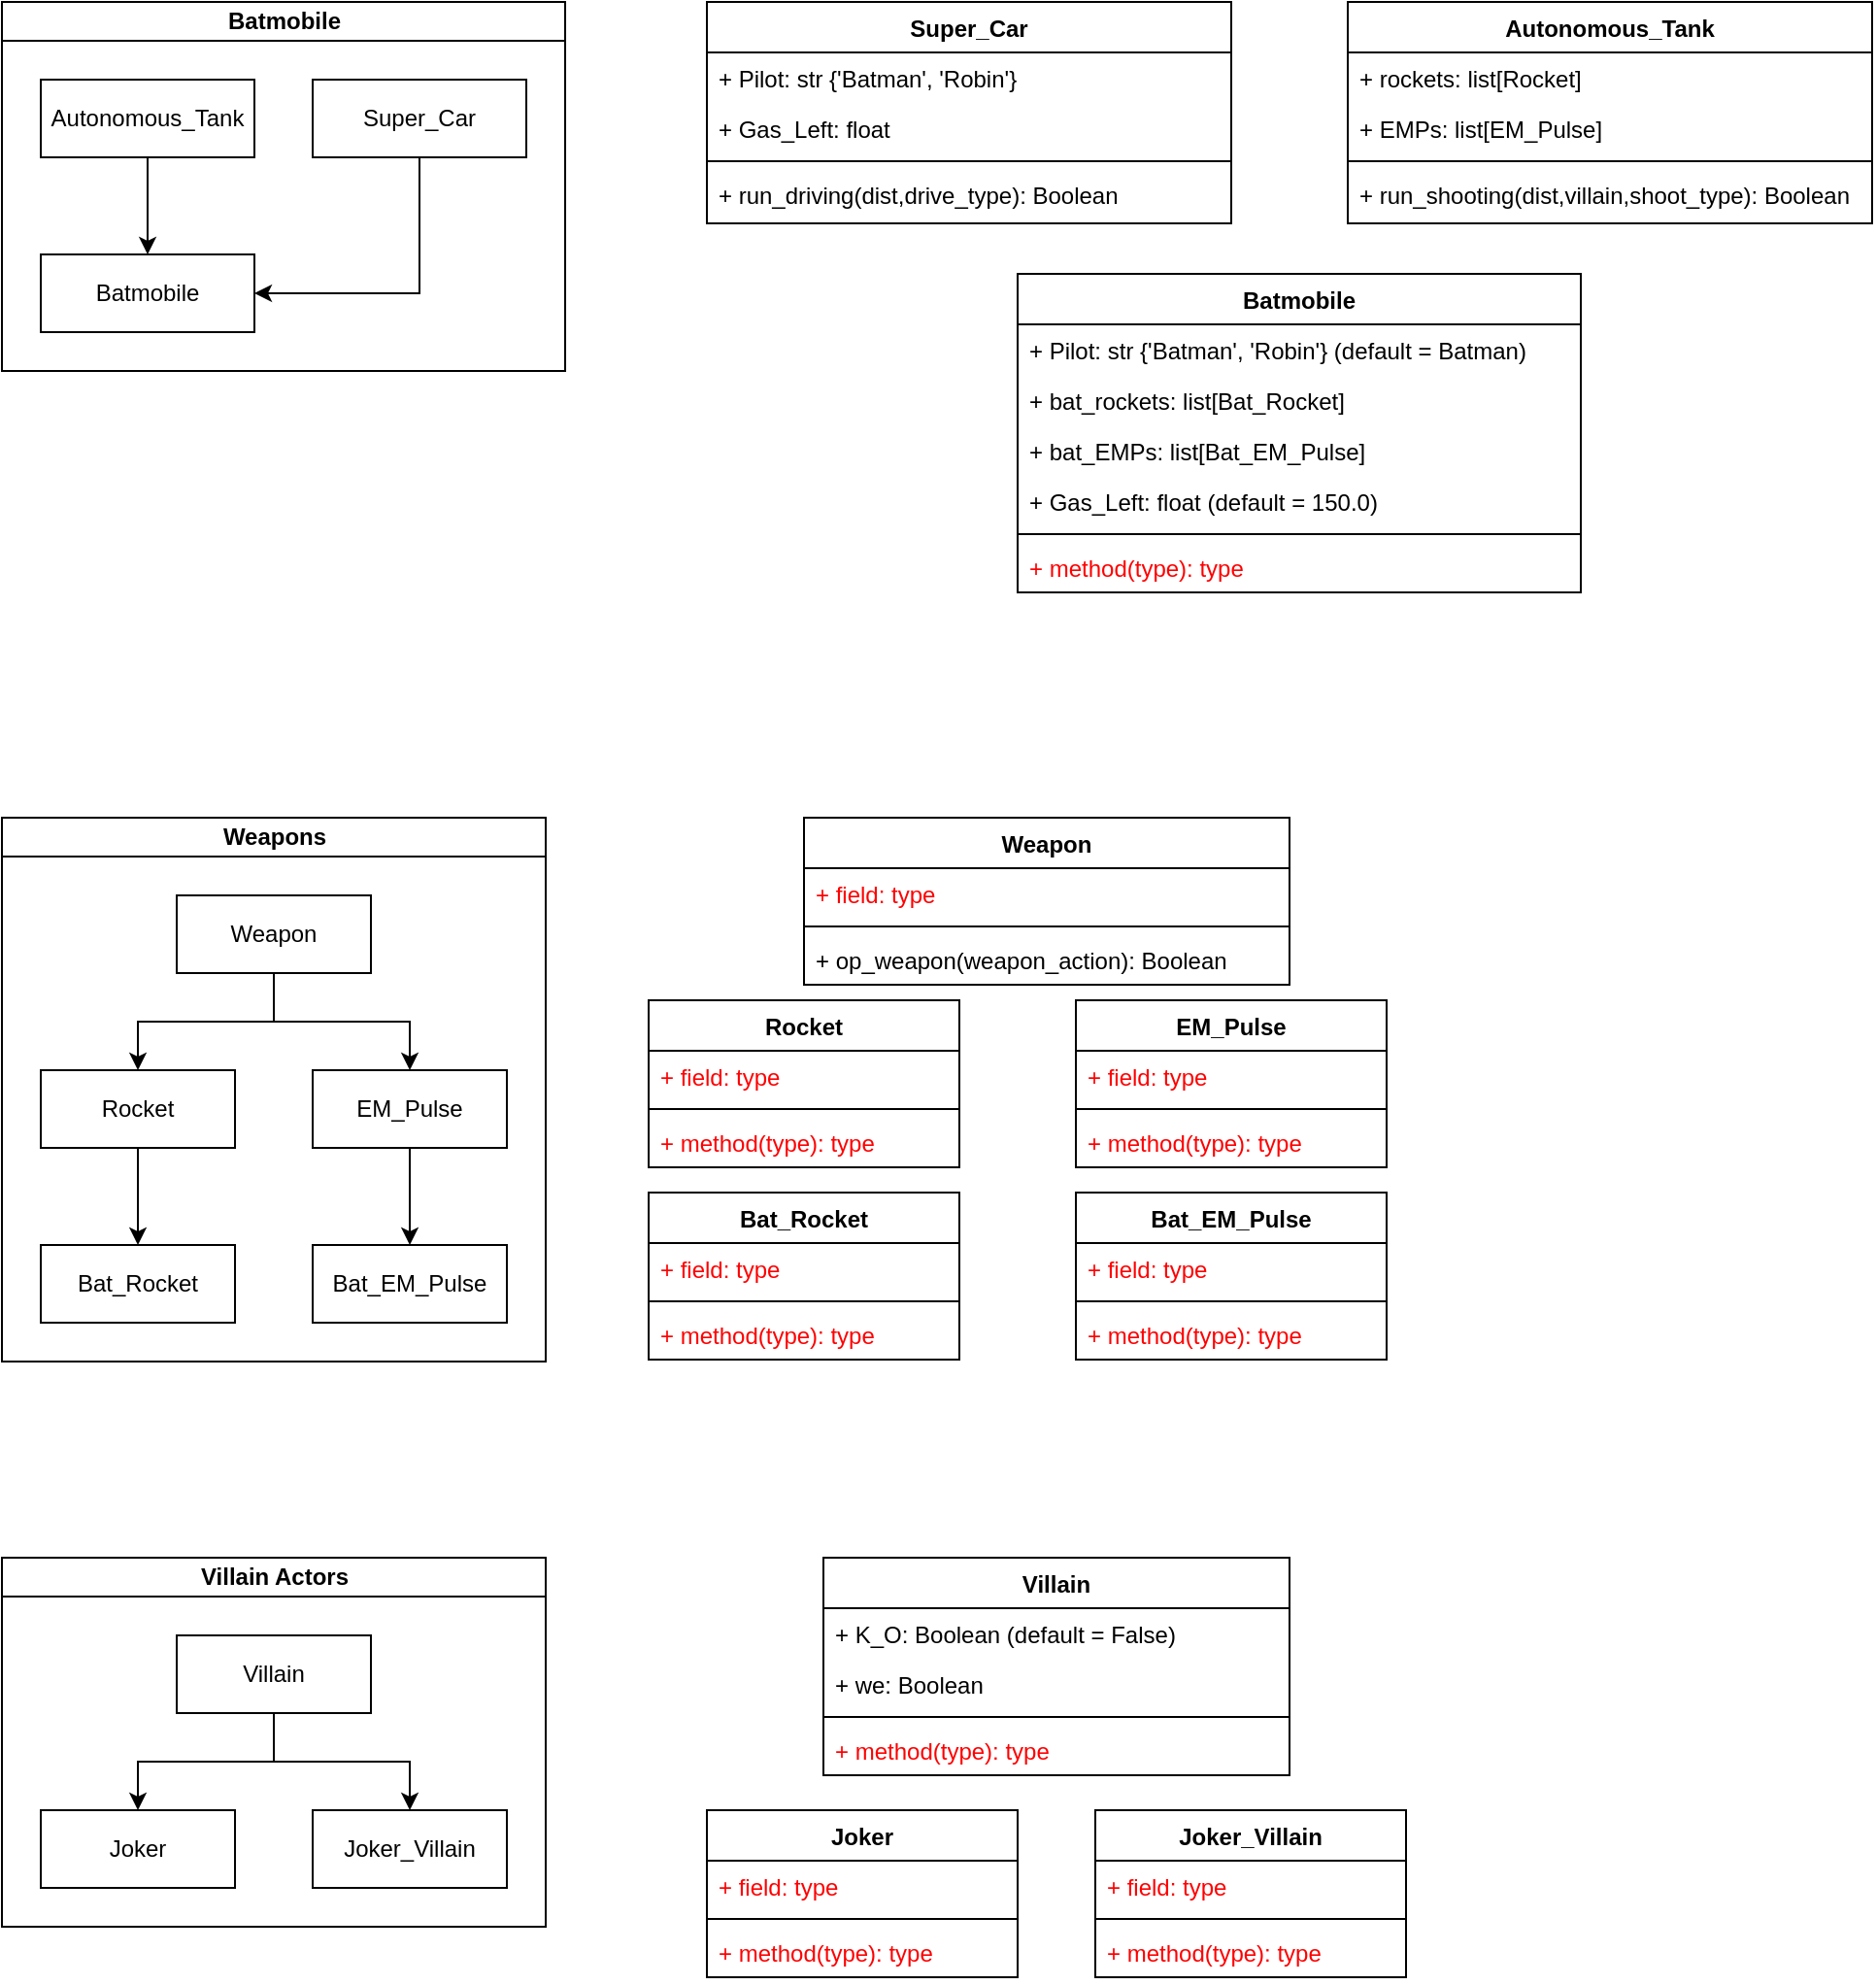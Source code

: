 <mxfile version="13.7.9" type="device"><diagram id="ue3TGciQK1r15YZxMYVg" name="Page-1"><mxGraphModel dx="1671" dy="1147" grid="1" gridSize="10" guides="1" tooltips="1" connect="1" arrows="1" fold="1" page="1" pageScale="1" pageWidth="1169" pageHeight="827" math="0" shadow="0"><root><mxCell id="0"/><mxCell id="1" parent="0"/><mxCell id="WSijbBNQdoImx1uwd8uo-1" value="Villain Actors" style="swimlane;html=1;startSize=20;horizontal=1;childLayout=treeLayout;horizontalTree=0;resizable=0;containerType=tree;" parent="1" vertex="1"><mxGeometry x="37.01" y="861" width="280" height="190" as="geometry"/></mxCell><mxCell id="WSijbBNQdoImx1uwd8uo-2" value="Villain" style="whiteSpace=wrap;html=1;" parent="WSijbBNQdoImx1uwd8uo-1" vertex="1"><mxGeometry x="90" y="40" width="100" height="40" as="geometry"/></mxCell><mxCell id="WSijbBNQdoImx1uwd8uo-3" value="Joker" style="whiteSpace=wrap;html=1;" parent="WSijbBNQdoImx1uwd8uo-1" vertex="1"><mxGeometry x="20" y="130" width="100" height="40" as="geometry"/></mxCell><mxCell id="WSijbBNQdoImx1uwd8uo-4" value="" style="edgeStyle=elbowEdgeStyle;elbow=vertical;html=1;rounded=0;" parent="WSijbBNQdoImx1uwd8uo-1" source="WSijbBNQdoImx1uwd8uo-2" target="WSijbBNQdoImx1uwd8uo-3" edge="1"><mxGeometry relative="1" as="geometry"/></mxCell><mxCell id="WSijbBNQdoImx1uwd8uo-5" value="Joker_Villain" style="whiteSpace=wrap;html=1;" parent="WSijbBNQdoImx1uwd8uo-1" vertex="1"><mxGeometry x="160" y="130" width="100" height="40" as="geometry"/></mxCell><mxCell id="WSijbBNQdoImx1uwd8uo-6" value="" style="edgeStyle=elbowEdgeStyle;elbow=vertical;html=1;rounded=0;" parent="WSijbBNQdoImx1uwd8uo-1" source="WSijbBNQdoImx1uwd8uo-2" target="WSijbBNQdoImx1uwd8uo-5" edge="1"><mxGeometry relative="1" as="geometry"/></mxCell><mxCell id="WSijbBNQdoImx1uwd8uo-7" value="Weapons" style="swimlane;html=1;startSize=20;horizontal=1;childLayout=treeLayout;horizontalTree=0;resizable=0;containerType=tree;" parent="1" vertex="1"><mxGeometry x="37.01" y="480" width="280" height="280" as="geometry"/></mxCell><mxCell id="WSijbBNQdoImx1uwd8uo-8" value="Weapon" style="whiteSpace=wrap;html=1;" parent="WSijbBNQdoImx1uwd8uo-7" vertex="1"><mxGeometry x="90" y="40" width="100" height="40" as="geometry"/></mxCell><mxCell id="ku6yY0L1R4g43gwj--dk-45" style="edgeStyle=orthogonalEdgeStyle;rounded=0;orthogonalLoop=1;jettySize=auto;html=1;exitX=0.5;exitY=1;exitDx=0;exitDy=0;entryX=0.5;entryY=0;entryDx=0;entryDy=0;" parent="WSijbBNQdoImx1uwd8uo-7" source="WSijbBNQdoImx1uwd8uo-9" target="ku6yY0L1R4g43gwj--dk-44" edge="1"><mxGeometry relative="1" as="geometry"/></mxCell><mxCell id="WSijbBNQdoImx1uwd8uo-9" value="Rocket" style="whiteSpace=wrap;html=1;" parent="WSijbBNQdoImx1uwd8uo-7" vertex="1"><mxGeometry x="20" y="130" width="100" height="40" as="geometry"/></mxCell><mxCell id="WSijbBNQdoImx1uwd8uo-10" value="" style="edgeStyle=elbowEdgeStyle;elbow=vertical;html=1;rounded=0;" parent="WSijbBNQdoImx1uwd8uo-7" source="WSijbBNQdoImx1uwd8uo-8" target="WSijbBNQdoImx1uwd8uo-9" edge="1"><mxGeometry relative="1" as="geometry"/></mxCell><mxCell id="ku6yY0L1R4g43gwj--dk-41" style="edgeStyle=orthogonalEdgeStyle;rounded=0;orthogonalLoop=1;jettySize=auto;html=1;exitX=0.5;exitY=1;exitDx=0;exitDy=0;" parent="WSijbBNQdoImx1uwd8uo-7" source="WSijbBNQdoImx1uwd8uo-11" target="ku6yY0L1R4g43gwj--dk-40" edge="1"><mxGeometry relative="1" as="geometry"/></mxCell><mxCell id="WSijbBNQdoImx1uwd8uo-11" value="EM_Pulse" style="whiteSpace=wrap;html=1;" parent="WSijbBNQdoImx1uwd8uo-7" vertex="1"><mxGeometry x="160" y="130" width="100" height="40" as="geometry"/></mxCell><mxCell id="WSijbBNQdoImx1uwd8uo-12" value="" style="edgeStyle=elbowEdgeStyle;elbow=vertical;html=1;rounded=0;" parent="WSijbBNQdoImx1uwd8uo-7" source="WSijbBNQdoImx1uwd8uo-8" target="WSijbBNQdoImx1uwd8uo-11" edge="1"><mxGeometry relative="1" as="geometry"/></mxCell><mxCell id="ku6yY0L1R4g43gwj--dk-40" value="Bat_EM_Pulse" style="rounded=0;whiteSpace=wrap;html=1;" parent="WSijbBNQdoImx1uwd8uo-7" vertex="1"><mxGeometry x="160" y="220" width="100" height="40" as="geometry"/></mxCell><mxCell id="ku6yY0L1R4g43gwj--dk-44" value="Bat_Rocket" style="rounded=0;whiteSpace=wrap;html=1;" parent="WSijbBNQdoImx1uwd8uo-7" vertex="1"><mxGeometry x="20" y="220" width="100" height="40" as="geometry"/></mxCell><mxCell id="ku6yY0L1R4g43gwj--dk-27" value="Batmobile" style="swimlane;html=1;startSize=20;horizontal=1;childLayout=treeLayout;horizontalTree=0;resizable=0;containerType=tree;" parent="1" vertex="1"><mxGeometry x="37.01" y="60" width="290" height="190" as="geometry"/></mxCell><mxCell id="ku6yY0L1R4g43gwj--dk-51" style="edgeStyle=orthogonalEdgeStyle;rounded=0;orthogonalLoop=1;jettySize=auto;html=1;exitX=0.5;exitY=1;exitDx=0;exitDy=0;entryX=0.5;entryY=0;entryDx=0;entryDy=0;" parent="ku6yY0L1R4g43gwj--dk-27" source="ku6yY0L1R4g43gwj--dk-28" target="ku6yY0L1R4g43gwj--dk-50" edge="1"><mxGeometry relative="1" as="geometry"/></mxCell><mxCell id="ku6yY0L1R4g43gwj--dk-28" value="Autonomous_Tank" style="whiteSpace=wrap;html=1;" parent="ku6yY0L1R4g43gwj--dk-27" vertex="1"><mxGeometry x="20" y="40" width="110" height="40" as="geometry"/></mxCell><mxCell id="ku6yY0L1R4g43gwj--dk-52" style="edgeStyle=orthogonalEdgeStyle;rounded=0;orthogonalLoop=1;jettySize=auto;html=1;" parent="ku6yY0L1R4g43gwj--dk-27" source="ku6yY0L1R4g43gwj--dk-33" target="ku6yY0L1R4g43gwj--dk-50" edge="1"><mxGeometry relative="1" as="geometry"><Array as="points"><mxPoint x="215" y="150"/></Array></mxGeometry></mxCell><mxCell id="ku6yY0L1R4g43gwj--dk-33" value="Super_Car" style="rounded=0;whiteSpace=wrap;html=1;" parent="ku6yY0L1R4g43gwj--dk-27" vertex="1"><mxGeometry x="160" y="40" width="110" height="40" as="geometry"/></mxCell><mxCell id="ku6yY0L1R4g43gwj--dk-50" value="Batmobile" style="whiteSpace=wrap;html=1;" parent="ku6yY0L1R4g43gwj--dk-27" vertex="1"><mxGeometry x="20" y="130" width="110" height="40" as="geometry"/></mxCell><mxCell id="WSijbBNQdoImx1uwd8uo-76" value="Joker" style="swimlane;fontStyle=1;align=center;verticalAlign=top;childLayout=stackLayout;horizontal=1;startSize=26;horizontalStack=0;resizeParent=1;resizeParentMax=0;resizeLast=0;collapsible=1;marginBottom=0;" parent="1" vertex="1"><mxGeometry x="400" y="991" width="160" height="86" as="geometry"/></mxCell><mxCell id="g_hPuF19gZwy0TG3r95c-5" value="+ field: type" style="text;strokeColor=none;fillColor=none;align=left;verticalAlign=top;spacingLeft=4;spacingRight=4;overflow=hidden;rotatable=0;points=[[0,0.5],[1,0.5]];portConstraint=eastwest;fontColor=#FF0000;" parent="WSijbBNQdoImx1uwd8uo-76" vertex="1"><mxGeometry y="26" width="160" height="26" as="geometry"/></mxCell><mxCell id="WSijbBNQdoImx1uwd8uo-78" value="" style="line;strokeWidth=1;fillColor=none;align=left;verticalAlign=middle;spacingTop=-1;spacingLeft=3;spacingRight=3;rotatable=0;labelPosition=right;points=[];portConstraint=eastwest;" parent="WSijbBNQdoImx1uwd8uo-76" vertex="1"><mxGeometry y="52" width="160" height="8" as="geometry"/></mxCell><mxCell id="WSijbBNQdoImx1uwd8uo-79" value="+ method(type): type" style="text;strokeColor=none;fillColor=none;align=left;verticalAlign=top;spacingLeft=4;spacingRight=4;overflow=hidden;rotatable=0;points=[[0,0.5],[1,0.5]];portConstraint=eastwest;fontColor=#FF0000;" parent="WSijbBNQdoImx1uwd8uo-76" vertex="1"><mxGeometry y="60" width="160" height="26" as="geometry"/></mxCell><mxCell id="oelmLWVL9KXARIqWcuO6-8" value="Joker_Villain" style="swimlane;fontStyle=1;align=center;verticalAlign=top;childLayout=stackLayout;horizontal=1;startSize=26;horizontalStack=0;resizeParent=1;resizeParentMax=0;resizeLast=0;collapsible=1;marginBottom=0;" parent="1" vertex="1"><mxGeometry x="600" y="991" width="160" height="86" as="geometry"/></mxCell><mxCell id="g_hPuF19gZwy0TG3r95c-6" value="+ field: type" style="text;strokeColor=none;fillColor=none;align=left;verticalAlign=top;spacingLeft=4;spacingRight=4;overflow=hidden;rotatable=0;points=[[0,0.5],[1,0.5]];portConstraint=eastwest;fontColor=#FF0000;" parent="oelmLWVL9KXARIqWcuO6-8" vertex="1"><mxGeometry y="26" width="160" height="26" as="geometry"/></mxCell><mxCell id="oelmLWVL9KXARIqWcuO6-11" value="" style="line;strokeWidth=1;fillColor=none;align=left;verticalAlign=middle;spacingTop=-1;spacingLeft=3;spacingRight=3;rotatable=0;labelPosition=right;points=[];portConstraint=eastwest;" parent="oelmLWVL9KXARIqWcuO6-8" vertex="1"><mxGeometry y="52" width="160" height="8" as="geometry"/></mxCell><mxCell id="oelmLWVL9KXARIqWcuO6-12" value="+ method(type): type" style="text;strokeColor=none;fillColor=none;align=left;verticalAlign=top;spacingLeft=4;spacingRight=4;overflow=hidden;rotatable=0;points=[[0,0.5],[1,0.5]];portConstraint=eastwest;fontColor=#FF0000;" parent="oelmLWVL9KXARIqWcuO6-8" vertex="1"><mxGeometry y="60" width="160" height="26" as="geometry"/></mxCell><mxCell id="ACzzGJFDkgYG3LNb6U-U-13" value="Villain" style="swimlane;fontStyle=1;align=center;verticalAlign=top;childLayout=stackLayout;horizontal=1;startSize=26;horizontalStack=0;resizeParent=1;resizeParentMax=0;resizeLast=0;collapsible=1;marginBottom=0;" parent="1" vertex="1"><mxGeometry x="460" y="861" width="240" height="112" as="geometry"/></mxCell><mxCell id="ACzzGJFDkgYG3LNb6U-U-19" value="+ K_O: Boolean (default = False)" style="text;strokeColor=none;fillColor=none;align=left;verticalAlign=top;spacingLeft=4;spacingRight=4;overflow=hidden;rotatable=0;points=[[0,0.5],[1,0.5]];portConstraint=eastwest;fontColor=#000000;labelBackgroundColor=#ffffff;" parent="ACzzGJFDkgYG3LNb6U-U-13" vertex="1"><mxGeometry y="26" width="240" height="26" as="geometry"/></mxCell><mxCell id="ACzzGJFDkgYG3LNb6U-U-14" value="+ we: Boolean" style="text;strokeColor=none;fillColor=none;align=left;verticalAlign=top;spacingLeft=4;spacingRight=4;overflow=hidden;rotatable=0;points=[[0,0.5],[1,0.5]];portConstraint=eastwest;fontColor=#000000;labelBackgroundColor=#ffffff;" parent="ACzzGJFDkgYG3LNb6U-U-13" vertex="1"><mxGeometry y="52" width="240" height="26" as="geometry"/></mxCell><mxCell id="ACzzGJFDkgYG3LNb6U-U-16" value="" style="line;strokeWidth=1;fillColor=none;align=left;verticalAlign=middle;spacingTop=-1;spacingLeft=3;spacingRight=3;rotatable=0;labelPosition=right;points=[];portConstraint=eastwest;" parent="ACzzGJFDkgYG3LNb6U-U-13" vertex="1"><mxGeometry y="78" width="240" height="8" as="geometry"/></mxCell><mxCell id="ACzzGJFDkgYG3LNb6U-U-17" value="+ method(type): type" style="text;strokeColor=none;fillColor=none;align=left;verticalAlign=top;spacingLeft=4;spacingRight=4;overflow=hidden;rotatable=0;points=[[0,0.5],[1,0.5]];portConstraint=eastwest;fontColor=#FF0000;" parent="ACzzGJFDkgYG3LNb6U-U-13" vertex="1"><mxGeometry y="86" width="240" height="26" as="geometry"/></mxCell><mxCell id="ACzzGJFDkgYG3LNb6U-U-5" value="Bat_Rocket" style="swimlane;fontStyle=1;align=center;verticalAlign=top;childLayout=stackLayout;horizontal=1;startSize=26;horizontalStack=0;resizeParent=1;resizeParentMax=0;resizeLast=0;collapsible=1;marginBottom=0;" parent="1" vertex="1"><mxGeometry x="370" y="673" width="160" height="86" as="geometry"/></mxCell><mxCell id="ACzzGJFDkgYG3LNb6U-U-6" value="+ field: type" style="text;strokeColor=none;fillColor=none;align=left;verticalAlign=top;spacingLeft=4;spacingRight=4;overflow=hidden;rotatable=0;points=[[0,0.5],[1,0.5]];portConstraint=eastwest;fontColor=#FF0000;" parent="ACzzGJFDkgYG3LNb6U-U-5" vertex="1"><mxGeometry y="26" width="160" height="26" as="geometry"/></mxCell><mxCell id="ACzzGJFDkgYG3LNb6U-U-7" value="" style="line;strokeWidth=1;fillColor=none;align=left;verticalAlign=middle;spacingTop=-1;spacingLeft=3;spacingRight=3;rotatable=0;labelPosition=right;points=[];portConstraint=eastwest;" parent="ACzzGJFDkgYG3LNb6U-U-5" vertex="1"><mxGeometry y="52" width="160" height="8" as="geometry"/></mxCell><mxCell id="g_hPuF19gZwy0TG3r95c-1" value="+ method(type): type" style="text;strokeColor=none;fillColor=none;align=left;verticalAlign=top;spacingLeft=4;spacingRight=4;overflow=hidden;rotatable=0;points=[[0,0.5],[1,0.5]];portConstraint=eastwest;fontColor=#FF0000;" parent="ACzzGJFDkgYG3LNb6U-U-5" vertex="1"><mxGeometry y="60" width="160" height="26" as="geometry"/></mxCell><mxCell id="WSijbBNQdoImx1uwd8uo-65" value="Rocket" style="swimlane;fontStyle=1;align=center;verticalAlign=top;childLayout=stackLayout;horizontal=1;startSize=26;horizontalStack=0;resizeParent=1;resizeParentMax=0;resizeLast=0;collapsible=1;marginBottom=0;" parent="1" vertex="1"><mxGeometry x="370" y="574" width="160" height="86" as="geometry"/></mxCell><mxCell id="WSijbBNQdoImx1uwd8uo-66" value="+ field: type" style="text;strokeColor=none;fillColor=none;align=left;verticalAlign=top;spacingLeft=4;spacingRight=4;overflow=hidden;rotatable=0;points=[[0,0.5],[1,0.5]];portConstraint=eastwest;fontColor=#FF0000;" parent="WSijbBNQdoImx1uwd8uo-65" vertex="1"><mxGeometry y="26" width="160" height="26" as="geometry"/></mxCell><mxCell id="WSijbBNQdoImx1uwd8uo-67" value="" style="line;strokeWidth=1;fillColor=none;align=left;verticalAlign=middle;spacingTop=-1;spacingLeft=3;spacingRight=3;rotatable=0;labelPosition=right;points=[];portConstraint=eastwest;" parent="WSijbBNQdoImx1uwd8uo-65" vertex="1"><mxGeometry y="52" width="160" height="8" as="geometry"/></mxCell><mxCell id="g_hPuF19gZwy0TG3r95c-3" value="+ method(type): type" style="text;strokeColor=none;fillColor=none;align=left;verticalAlign=top;spacingLeft=4;spacingRight=4;overflow=hidden;rotatable=0;points=[[0,0.5],[1,0.5]];portConstraint=eastwest;fontColor=#FF0000;" parent="WSijbBNQdoImx1uwd8uo-65" vertex="1"><mxGeometry y="60" width="160" height="26" as="geometry"/></mxCell><mxCell id="ACzzGJFDkgYG3LNb6U-U-1" value="Bat_EM_Pulse" style="swimlane;fontStyle=1;align=center;verticalAlign=top;childLayout=stackLayout;horizontal=1;startSize=26;horizontalStack=0;resizeParent=1;resizeParentMax=0;resizeLast=0;collapsible=1;marginBottom=0;" parent="1" vertex="1"><mxGeometry x="590" y="673" width="160" height="86" as="geometry"/></mxCell><mxCell id="ACzzGJFDkgYG3LNb6U-U-2" value="+ field: type" style="text;strokeColor=none;fillColor=none;align=left;verticalAlign=top;spacingLeft=4;spacingRight=4;overflow=hidden;rotatable=0;points=[[0,0.5],[1,0.5]];portConstraint=eastwest;fontColor=#FF0000;" parent="ACzzGJFDkgYG3LNb6U-U-1" vertex="1"><mxGeometry y="26" width="160" height="26" as="geometry"/></mxCell><mxCell id="ACzzGJFDkgYG3LNb6U-U-3" value="" style="line;strokeWidth=1;fillColor=none;align=left;verticalAlign=middle;spacingTop=-1;spacingLeft=3;spacingRight=3;rotatable=0;labelPosition=right;points=[];portConstraint=eastwest;" parent="ACzzGJFDkgYG3LNb6U-U-1" vertex="1"><mxGeometry y="52" width="160" height="8" as="geometry"/></mxCell><mxCell id="g_hPuF19gZwy0TG3r95c-2" value="+ method(type): type" style="text;strokeColor=none;fillColor=none;align=left;verticalAlign=top;spacingLeft=4;spacingRight=4;overflow=hidden;rotatable=0;points=[[0,0.5],[1,0.5]];portConstraint=eastwest;fontColor=#FF0000;" parent="ACzzGJFDkgYG3LNb6U-U-1" vertex="1"><mxGeometry y="60" width="160" height="26" as="geometry"/></mxCell><mxCell id="WSijbBNQdoImx1uwd8uo-69" value="EM_Pulse" style="swimlane;fontStyle=1;align=center;verticalAlign=top;childLayout=stackLayout;horizontal=1;startSize=26;horizontalStack=0;resizeParent=1;resizeParentMax=0;resizeLast=0;collapsible=1;marginBottom=0;" parent="1" vertex="1"><mxGeometry x="590" y="574" width="160" height="86" as="geometry"/></mxCell><mxCell id="WSijbBNQdoImx1uwd8uo-70" value="+ field: type" style="text;strokeColor=none;fillColor=none;align=left;verticalAlign=top;spacingLeft=4;spacingRight=4;overflow=hidden;rotatable=0;points=[[0,0.5],[1,0.5]];portConstraint=eastwest;fontColor=#FF0000;" parent="WSijbBNQdoImx1uwd8uo-69" vertex="1"><mxGeometry y="26" width="160" height="26" as="geometry"/></mxCell><mxCell id="WSijbBNQdoImx1uwd8uo-71" value="" style="line;strokeWidth=1;fillColor=none;align=left;verticalAlign=middle;spacingTop=-1;spacingLeft=3;spacingRight=3;rotatable=0;labelPosition=right;points=[];portConstraint=eastwest;" parent="WSijbBNQdoImx1uwd8uo-69" vertex="1"><mxGeometry y="52" width="160" height="8" as="geometry"/></mxCell><mxCell id="g_hPuF19gZwy0TG3r95c-4" value="+ method(type): type" style="text;strokeColor=none;fillColor=none;align=left;verticalAlign=top;spacingLeft=4;spacingRight=4;overflow=hidden;rotatable=0;points=[[0,0.5],[1,0.5]];portConstraint=eastwest;fontColor=#FF0000;" parent="WSijbBNQdoImx1uwd8uo-69" vertex="1"><mxGeometry y="60" width="160" height="26" as="geometry"/></mxCell><mxCell id="ACzzGJFDkgYG3LNb6U-U-9" value="Weapon" style="swimlane;fontStyle=1;align=center;verticalAlign=top;childLayout=stackLayout;horizontal=1;startSize=26;horizontalStack=0;resizeParent=1;resizeParentMax=0;resizeLast=0;collapsible=1;marginBottom=0;" parent="1" vertex="1"><mxGeometry x="450" y="480" width="250" height="86" as="geometry"/></mxCell><mxCell id="ACzzGJFDkgYG3LNb6U-U-10" value="+ field: type" style="text;strokeColor=none;fillColor=none;align=left;verticalAlign=top;spacingLeft=4;spacingRight=4;overflow=hidden;rotatable=0;points=[[0,0.5],[1,0.5]];portConstraint=eastwest;fontColor=#FF0000;" parent="ACzzGJFDkgYG3LNb6U-U-9" vertex="1"><mxGeometry y="26" width="250" height="26" as="geometry"/></mxCell><mxCell id="ACzzGJFDkgYG3LNb6U-U-11" value="" style="line;strokeWidth=1;fillColor=none;align=left;verticalAlign=middle;spacingTop=-1;spacingLeft=3;spacingRight=3;rotatable=0;labelPosition=right;points=[];portConstraint=eastwest;" parent="ACzzGJFDkgYG3LNb6U-U-9" vertex="1"><mxGeometry y="52" width="250" height="8" as="geometry"/></mxCell><mxCell id="ACzzGJFDkgYG3LNb6U-U-12" value="+ op_weapon(weapon_action): Boolean" style="text;strokeColor=none;fillColor=none;align=left;verticalAlign=top;spacingLeft=4;spacingRight=4;overflow=hidden;rotatable=0;points=[[0,0.5],[1,0.5]];portConstraint=eastwest;" parent="ACzzGJFDkgYG3LNb6U-U-9" vertex="1"><mxGeometry y="60" width="250" height="26" as="geometry"/></mxCell><mxCell id="WSijbBNQdoImx1uwd8uo-51" value="Batmobile" style="swimlane;fontStyle=1;align=center;verticalAlign=top;childLayout=stackLayout;horizontal=1;startSize=26;horizontalStack=0;resizeParent=1;resizeParentMax=0;resizeLast=0;collapsible=1;marginBottom=0;" parent="1" vertex="1"><mxGeometry x="560" y="200" width="290" height="164" as="geometry"><mxRectangle x="465" y="224" width="90" height="26" as="alternateBounds"/></mxGeometry></mxCell><mxCell id="WSijbBNQdoImx1uwd8uo-52" value="+ Pilot: str {'Batman', 'Robin'} (default = Batman)" style="text;strokeColor=none;fillColor=none;align=left;verticalAlign=top;spacingLeft=4;spacingRight=4;overflow=hidden;rotatable=0;points=[[0,0.5],[1,0.5]];portConstraint=eastwest;fontStyle=0" parent="WSijbBNQdoImx1uwd8uo-51" vertex="1"><mxGeometry y="26" width="290" height="26" as="geometry"/></mxCell><mxCell id="WSijbBNQdoImx1uwd8uo-87" value="+ bat_rockets: list[Bat_Rocket]" style="text;strokeColor=none;fillColor=none;align=left;verticalAlign=top;spacingLeft=4;spacingRight=4;overflow=hidden;rotatable=0;points=[[0,0.5],[1,0.5]];portConstraint=eastwest;" parent="WSijbBNQdoImx1uwd8uo-51" vertex="1"><mxGeometry y="52" width="290" height="26" as="geometry"/></mxCell><mxCell id="WSijbBNQdoImx1uwd8uo-88" value="+ bat_EMPs: list[Bat_EM_Pulse]" style="text;strokeColor=none;fillColor=none;align=left;verticalAlign=top;spacingLeft=4;spacingRight=4;overflow=hidden;rotatable=0;points=[[0,0.5],[1,0.5]];portConstraint=eastwest;" parent="WSijbBNQdoImx1uwd8uo-51" vertex="1"><mxGeometry y="78" width="290" height="26" as="geometry"/></mxCell><mxCell id="WSijbBNQdoImx1uwd8uo-90" value="+ Gas_Left: float (default = 150.0)" style="text;strokeColor=none;fillColor=none;align=left;verticalAlign=top;spacingLeft=4;spacingRight=4;overflow=hidden;rotatable=0;points=[[0,0.5],[1,0.5]];portConstraint=eastwest;" parent="WSijbBNQdoImx1uwd8uo-51" vertex="1"><mxGeometry y="104" width="290" height="26" as="geometry"/></mxCell><mxCell id="WSijbBNQdoImx1uwd8uo-53" value="" style="line;strokeWidth=1;fillColor=none;align=left;verticalAlign=middle;spacingTop=-1;spacingLeft=3;spacingRight=3;rotatable=0;labelPosition=right;points=[];portConstraint=eastwest;" parent="WSijbBNQdoImx1uwd8uo-51" vertex="1"><mxGeometry y="130" width="290" height="8" as="geometry"/></mxCell><mxCell id="g_hPuF19gZwy0TG3r95c-7" value="+ method(type): type" style="text;strokeColor=none;fillColor=none;align=left;verticalAlign=top;spacingLeft=4;spacingRight=4;overflow=hidden;rotatable=0;points=[[0,0.5],[1,0.5]];portConstraint=eastwest;fontColor=#FF0000;" parent="WSijbBNQdoImx1uwd8uo-51" vertex="1"><mxGeometry y="138" width="290" height="26" as="geometry"/></mxCell><mxCell id="ku6yY0L1R4g43gwj--dk-8" value="Super_Car" style="swimlane;fontStyle=1;align=center;verticalAlign=top;childLayout=stackLayout;horizontal=1;startSize=26;horizontalStack=0;resizeParent=1;resizeParentMax=0;resizeLast=0;collapsible=1;marginBottom=0;" parent="1" vertex="1"><mxGeometry x="400" y="60" width="270" height="114" as="geometry"><mxRectangle x="465" y="224" width="90" height="26" as="alternateBounds"/></mxGeometry></mxCell><mxCell id="ku6yY0L1R4g43gwj--dk-9" value="+ Pilot: str {'Batman', 'Robin'}" style="text;strokeColor=none;fillColor=none;align=left;verticalAlign=top;spacingLeft=4;spacingRight=4;overflow=hidden;rotatable=0;points=[[0,0.5],[1,0.5]];portConstraint=eastwest;fontStyle=0" parent="ku6yY0L1R4g43gwj--dk-8" vertex="1"><mxGeometry y="26" width="270" height="26" as="geometry"/></mxCell><mxCell id="ku6yY0L1R4g43gwj--dk-12" value="+ Gas_Left: float" style="text;strokeColor=none;fillColor=none;align=left;verticalAlign=top;spacingLeft=4;spacingRight=4;overflow=hidden;rotatable=0;points=[[0,0.5],[1,0.5]];portConstraint=eastwest;" parent="ku6yY0L1R4g43gwj--dk-8" vertex="1"><mxGeometry y="52" width="270" height="26" as="geometry"/></mxCell><mxCell id="ku6yY0L1R4g43gwj--dk-13" value="" style="line;strokeWidth=1;fillColor=none;align=left;verticalAlign=middle;spacingTop=-1;spacingLeft=3;spacingRight=3;rotatable=0;labelPosition=right;points=[];portConstraint=eastwest;" parent="ku6yY0L1R4g43gwj--dk-8" vertex="1"><mxGeometry y="78" width="270" height="8" as="geometry"/></mxCell><mxCell id="ku6yY0L1R4g43gwj--dk-14" value="+ run_driving(dist,drive_type): Boolean" style="text;strokeColor=none;fillColor=none;align=left;verticalAlign=top;spacingLeft=4;spacingRight=4;overflow=hidden;rotatable=0;points=[[0,0.5],[1,0.5]];portConstraint=eastwest;" parent="ku6yY0L1R4g43gwj--dk-8" vertex="1"><mxGeometry y="86" width="270" height="28" as="geometry"/></mxCell><mxCell id="ku6yY0L1R4g43gwj--dk-16" value="Autonomous_Tank" style="swimlane;fontStyle=1;align=center;verticalAlign=top;childLayout=stackLayout;horizontal=1;startSize=26;horizontalStack=0;resizeParent=1;resizeParentMax=0;resizeLast=0;collapsible=1;marginBottom=0;" parent="1" vertex="1"><mxGeometry x="730" y="60" width="270" height="114" as="geometry"><mxRectangle x="465" y="224" width="90" height="26" as="alternateBounds"/></mxGeometry></mxCell><mxCell id="ku6yY0L1R4g43gwj--dk-17" value="+ rockets: list[Rocket]" style="text;strokeColor=none;fillColor=none;align=left;verticalAlign=top;spacingLeft=4;spacingRight=4;overflow=hidden;rotatable=0;points=[[0,0.5],[1,0.5]];portConstraint=eastwest;fontStyle=0" parent="ku6yY0L1R4g43gwj--dk-16" vertex="1"><mxGeometry y="26" width="270" height="26" as="geometry"/></mxCell><mxCell id="ku6yY0L1R4g43gwj--dk-18" value="+ EMPs: list[EM_Pulse]" style="text;strokeColor=none;fillColor=none;align=left;verticalAlign=top;spacingLeft=4;spacingRight=4;overflow=hidden;rotatable=0;points=[[0,0.5],[1,0.5]];portConstraint=eastwest;" parent="ku6yY0L1R4g43gwj--dk-16" vertex="1"><mxGeometry y="52" width="270" height="26" as="geometry"/></mxCell><mxCell id="ku6yY0L1R4g43gwj--dk-19" value="" style="line;strokeWidth=1;fillColor=none;align=left;verticalAlign=middle;spacingTop=-1;spacingLeft=3;spacingRight=3;rotatable=0;labelPosition=right;points=[];portConstraint=eastwest;" parent="ku6yY0L1R4g43gwj--dk-16" vertex="1"><mxGeometry y="78" width="270" height="8" as="geometry"/></mxCell><mxCell id="ku6yY0L1R4g43gwj--dk-20" value="+ run_shooting(dist,villain,shoot_type): Boolean" style="text;strokeColor=none;fillColor=none;align=left;verticalAlign=top;spacingLeft=4;spacingRight=4;overflow=hidden;rotatable=0;points=[[0,0.5],[1,0.5]];portConstraint=eastwest;" parent="ku6yY0L1R4g43gwj--dk-16" vertex="1"><mxGeometry y="86" width="270" height="28" as="geometry"/></mxCell></root></mxGraphModel></diagram></mxfile>